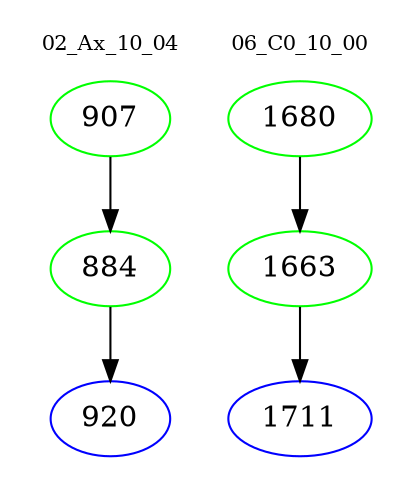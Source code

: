 digraph{
subgraph cluster_0 {
color = white
label = "02_Ax_10_04";
fontsize=10;
T0_907 [label="907", color="green"]
T0_907 -> T0_884 [color="black"]
T0_884 [label="884", color="green"]
T0_884 -> T0_920 [color="black"]
T0_920 [label="920", color="blue"]
}
subgraph cluster_1 {
color = white
label = "06_C0_10_00";
fontsize=10;
T1_1680 [label="1680", color="green"]
T1_1680 -> T1_1663 [color="black"]
T1_1663 [label="1663", color="green"]
T1_1663 -> T1_1711 [color="black"]
T1_1711 [label="1711", color="blue"]
}
}
